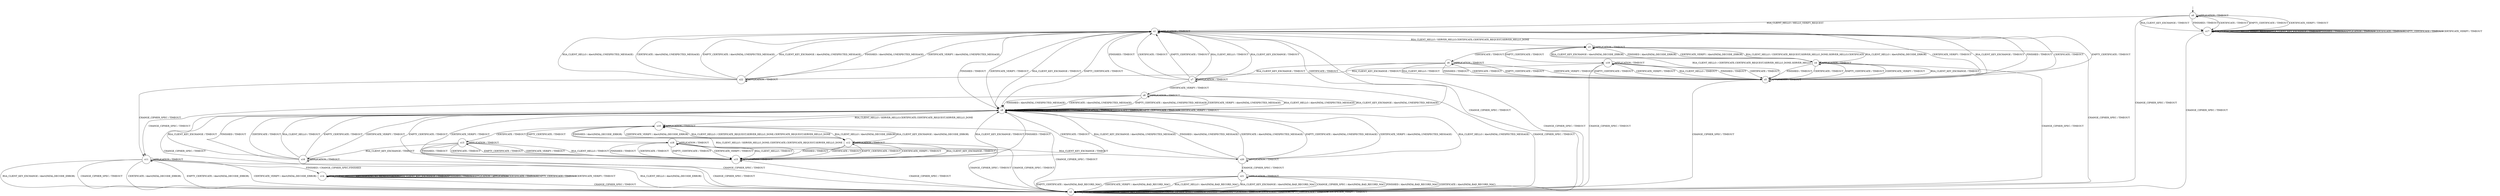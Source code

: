 digraph g {
__start0 [label="" shape="none"];

	s0 [shape="circle" label="s0"];
	s1 [shape="circle" label="s1"];
	s2 [shape="circle" label="s2"];
	s3 [shape="circle" label="s3"];
	s4 [shape="circle" label="s4"];
	s5 [shape="circle" label="s5"];
	s6 [shape="circle" label="s6"];
	s7 [shape="circle" label="s7"];
	s8 [shape="circle" label="s8"];
	s9 [shape="circle" label="s9"];
	s10 [shape="circle" label="s10"];
	s11 [shape="circle" label="s11"];
	s12 [shape="circle" label="s12"];
	s13 [shape="circle" label="s13"];
	s14 [shape="circle" label="s14"];
	s15 [shape="circle" label="s15"];
	s16 [shape="circle" label="s16"];
	s17 [shape="circle" label="s17"];
	s18 [shape="circle" label="s18"];
	s19 [shape="circle" label="s19"];
	s20 [shape="circle" label="s20"];
	s21 [shape="circle" label="s21"];
	s22 [shape="circle" label="s22"];
	s0 -> s1 [label="RSA_CLIENT_HELLO / HELLO_VERIFY_REQUEST"];
	s0 -> s17 [label="RSA_CLIENT_KEY_EXCHANGE / TIMEOUT"];
	s0 -> s2 [label="CHANGE_CIPHER_SPEC / TIMEOUT"];
	s0 -> s17 [label="FINISHED / TIMEOUT"];
	s0 -> s0 [label="APPLICATION / TIMEOUT"];
	s0 -> s17 [label="CERTIFICATE / TIMEOUT"];
	s0 -> s17 [label="EMPTY_CERTIFICATE / TIMEOUT"];
	s0 -> s17 [label="CERTIFICATE_VERIFY / TIMEOUT"];
	s1 -> s3 [label="RSA_CLIENT_HELLO / SERVER_HELLO,CERTIFICATE,CERTIFICATE_REQUEST,SERVER_HELLO_DONE"];
	s1 -> s9 [label="RSA_CLIENT_KEY_EXCHANGE / TIMEOUT"];
	s1 -> s2 [label="CHANGE_CIPHER_SPEC / TIMEOUT"];
	s1 -> s9 [label="FINISHED / TIMEOUT"];
	s1 -> s1 [label="APPLICATION / TIMEOUT"];
	s1 -> s9 [label="CERTIFICATE / TIMEOUT"];
	s1 -> s9 [label="EMPTY_CERTIFICATE / TIMEOUT"];
	s1 -> s9 [label="CERTIFICATE_VERIFY / TIMEOUT"];
	s2 -> s2 [label="RSA_CLIENT_HELLO / TIMEOUT"];
	s2 -> s2 [label="RSA_CLIENT_KEY_EXCHANGE / TIMEOUT"];
	s2 -> s2 [label="CHANGE_CIPHER_SPEC / TIMEOUT"];
	s2 -> s2 [label="FINISHED / TIMEOUT"];
	s2 -> s2 [label="APPLICATION / TIMEOUT"];
	s2 -> s2 [label="CERTIFICATE / TIMEOUT"];
	s2 -> s2 [label="EMPTY_CERTIFICATE / TIMEOUT"];
	s2 -> s2 [label="CERTIFICATE_VERIFY / TIMEOUT"];
	s3 -> s4 [label="RSA_CLIENT_HELLO / Alert(FATAL,DECODE_ERROR)"];
	s3 -> s4 [label="RSA_CLIENT_KEY_EXCHANGE / Alert(FATAL,DECODE_ERROR)"];
	s3 -> s2 [label="CHANGE_CIPHER_SPEC / TIMEOUT"];
	s3 -> s4 [label="FINISHED / Alert(FATAL,DECODE_ERROR)"];
	s3 -> s3 [label="APPLICATION / TIMEOUT"];
	s3 -> s6 [label="CERTIFICATE / TIMEOUT"];
	s3 -> s19 [label="EMPTY_CERTIFICATE / TIMEOUT"];
	s3 -> s4 [label="CERTIFICATE_VERIFY / Alert(FATAL,DECODE_ERROR)"];
	s4 -> s3 [label="RSA_CLIENT_HELLO / CERTIFICATE_REQUEST,SERVER_HELLO_DONE,SERVER_HELLO,CERTIFICATE"];
	s4 -> s5 [label="RSA_CLIENT_KEY_EXCHANGE / TIMEOUT"];
	s4 -> s2 [label="CHANGE_CIPHER_SPEC / TIMEOUT"];
	s4 -> s5 [label="FINISHED / TIMEOUT"];
	s4 -> s4 [label="APPLICATION / TIMEOUT"];
	s4 -> s5 [label="CERTIFICATE / TIMEOUT"];
	s4 -> s5 [label="EMPTY_CERTIFICATE / TIMEOUT"];
	s4 -> s5 [label="CERTIFICATE_VERIFY / TIMEOUT"];
	s5 -> s3 [label="RSA_CLIENT_HELLO / CERTIFICATE,CERTIFICATE_REQUEST,SERVER_HELLO_DONE,SERVER_HELLO"];
	s5 -> s1 [label="RSA_CLIENT_KEY_EXCHANGE / TIMEOUT"];
	s5 -> s2 [label="CHANGE_CIPHER_SPEC / TIMEOUT"];
	s5 -> s1 [label="FINISHED / TIMEOUT"];
	s5 -> s5 [label="APPLICATION / TIMEOUT"];
	s5 -> s1 [label="CERTIFICATE / TIMEOUT"];
	s5 -> s1 [label="EMPTY_CERTIFICATE / TIMEOUT"];
	s5 -> s1 [label="CERTIFICATE_VERIFY / TIMEOUT"];
	s6 -> s5 [label="RSA_CLIENT_HELLO / TIMEOUT"];
	s6 -> s7 [label="RSA_CLIENT_KEY_EXCHANGE / TIMEOUT"];
	s6 -> s2 [label="CHANGE_CIPHER_SPEC / TIMEOUT"];
	s6 -> s5 [label="FINISHED / TIMEOUT"];
	s6 -> s6 [label="APPLICATION / TIMEOUT"];
	s6 -> s5 [label="CERTIFICATE / TIMEOUT"];
	s6 -> s5 [label="EMPTY_CERTIFICATE / TIMEOUT"];
	s6 -> s5 [label="CERTIFICATE_VERIFY / TIMEOUT"];
	s7 -> s1 [label="RSA_CLIENT_HELLO / TIMEOUT"];
	s7 -> s1 [label="RSA_CLIENT_KEY_EXCHANGE / TIMEOUT"];
	s7 -> s2 [label="CHANGE_CIPHER_SPEC / TIMEOUT"];
	s7 -> s1 [label="FINISHED / TIMEOUT"];
	s7 -> s7 [label="APPLICATION / TIMEOUT"];
	s7 -> s1 [label="CERTIFICATE / TIMEOUT"];
	s7 -> s1 [label="EMPTY_CERTIFICATE / TIMEOUT"];
	s7 -> s8 [label="CERTIFICATE_VERIFY / TIMEOUT"];
	s8 -> s9 [label="RSA_CLIENT_HELLO / Alert(FATAL,UNEXPECTED_MESSAGE)"];
	s8 -> s9 [label="RSA_CLIENT_KEY_EXCHANGE / Alert(FATAL,UNEXPECTED_MESSAGE)"];
	s8 -> s11 [label="CHANGE_CIPHER_SPEC / TIMEOUT"];
	s8 -> s9 [label="FINISHED / Alert(FATAL,UNEXPECTED_MESSAGE)"];
	s8 -> s8 [label="APPLICATION / TIMEOUT"];
	s8 -> s9 [label="CERTIFICATE / Alert(FATAL,UNEXPECTED_MESSAGE)"];
	s8 -> s9 [label="EMPTY_CERTIFICATE / Alert(FATAL,UNEXPECTED_MESSAGE)"];
	s8 -> s9 [label="CERTIFICATE_VERIFY / Alert(FATAL,UNEXPECTED_MESSAGE)"];
	s9 -> s10 [label="RSA_CLIENT_HELLO / SERVER_HELLO,CERTIFICATE,CERTIFICATE_REQUEST,SERVER_HELLO_DONE"];
	s9 -> s9 [label="RSA_CLIENT_KEY_EXCHANGE / TIMEOUT"];
	s9 -> s2 [label="CHANGE_CIPHER_SPEC / TIMEOUT"];
	s9 -> s9 [label="FINISHED / TIMEOUT"];
	s9 -> s9 [label="APPLICATION / TIMEOUT"];
	s9 -> s9 [label="CERTIFICATE / TIMEOUT"];
	s9 -> s9 [label="EMPTY_CERTIFICATE / TIMEOUT"];
	s9 -> s9 [label="CERTIFICATE_VERIFY / TIMEOUT"];
	s10 -> s12 [label="RSA_CLIENT_HELLO / Alert(FATAL,DECODE_ERROR)"];
	s10 -> s12 [label="RSA_CLIENT_KEY_EXCHANGE / Alert(FATAL,DECODE_ERROR)"];
	s10 -> s2 [label="CHANGE_CIPHER_SPEC / TIMEOUT"];
	s10 -> s12 [label="FINISHED / Alert(FATAL,DECODE_ERROR)"];
	s10 -> s10 [label="APPLICATION / TIMEOUT"];
	s10 -> s13 [label="CERTIFICATE / TIMEOUT"];
	s10 -> s18 [label="EMPTY_CERTIFICATE / TIMEOUT"];
	s10 -> s12 [label="CERTIFICATE_VERIFY / Alert(FATAL,DECODE_ERROR)"];
	s11 -> s2 [label="RSA_CLIENT_HELLO / Alert(FATAL,DECODE_ERROR)"];
	s11 -> s2 [label="RSA_CLIENT_KEY_EXCHANGE / Alert(FATAL,DECODE_ERROR)"];
	s11 -> s2 [label="CHANGE_CIPHER_SPEC / TIMEOUT"];
	s11 -> s14 [label="FINISHED / CHANGE_CIPHER_SPEC,FINISHED"];
	s11 -> s11 [label="APPLICATION / TIMEOUT"];
	s11 -> s2 [label="CERTIFICATE / Alert(FATAL,DECODE_ERROR)"];
	s11 -> s2 [label="EMPTY_CERTIFICATE / Alert(FATAL,DECODE_ERROR)"];
	s11 -> s2 [label="CERTIFICATE_VERIFY / Alert(FATAL,DECODE_ERROR)"];
	s12 -> s10 [label="RSA_CLIENT_HELLO / CERTIFICATE_REQUEST,SERVER_HELLO_DONE,CERTIFICATE_REQUEST,SERVER_HELLO_DONE"];
	s12 -> s15 [label="RSA_CLIENT_KEY_EXCHANGE / TIMEOUT"];
	s12 -> s2 [label="CHANGE_CIPHER_SPEC / TIMEOUT"];
	s12 -> s15 [label="FINISHED / TIMEOUT"];
	s12 -> s12 [label="APPLICATION / TIMEOUT"];
	s12 -> s15 [label="CERTIFICATE / TIMEOUT"];
	s12 -> s15 [label="EMPTY_CERTIFICATE / TIMEOUT"];
	s12 -> s15 [label="CERTIFICATE_VERIFY / TIMEOUT"];
	s13 -> s15 [label="RSA_CLIENT_HELLO / TIMEOUT"];
	s13 -> s16 [label="RSA_CLIENT_KEY_EXCHANGE / TIMEOUT"];
	s13 -> s2 [label="CHANGE_CIPHER_SPEC / TIMEOUT"];
	s13 -> s15 [label="FINISHED / TIMEOUT"];
	s13 -> s13 [label="APPLICATION / TIMEOUT"];
	s13 -> s15 [label="CERTIFICATE / TIMEOUT"];
	s13 -> s15 [label="EMPTY_CERTIFICATE / TIMEOUT"];
	s13 -> s15 [label="CERTIFICATE_VERIFY / TIMEOUT"];
	s14 -> s14 [label="RSA_CLIENT_HELLO / Alert(WARNING,NO_RENEGOTIATION)"];
	s14 -> s14 [label="RSA_CLIENT_KEY_EXCHANGE / TIMEOUT"];
	s14 -> s2 [label="CHANGE_CIPHER_SPEC / TIMEOUT"];
	s14 -> s14 [label="FINISHED / TIMEOUT"];
	s14 -> s14 [label="APPLICATION / APPLICATION"];
	s14 -> s14 [label="CERTIFICATE / TIMEOUT"];
	s14 -> s14 [label="EMPTY_CERTIFICATE / TIMEOUT"];
	s14 -> s14 [label="CERTIFICATE_VERIFY / TIMEOUT"];
	s15 -> s10 [label="RSA_CLIENT_HELLO / SERVER_HELLO_DONE,CERTIFICATE,CERTIFICATE_REQUEST,SERVER_HELLO_DONE"];
	s15 -> s9 [label="RSA_CLIENT_KEY_EXCHANGE / TIMEOUT"];
	s15 -> s2 [label="CHANGE_CIPHER_SPEC / TIMEOUT"];
	s15 -> s9 [label="FINISHED / TIMEOUT"];
	s15 -> s15 [label="APPLICATION / TIMEOUT"];
	s15 -> s9 [label="CERTIFICATE / TIMEOUT"];
	s15 -> s9 [label="EMPTY_CERTIFICATE / TIMEOUT"];
	s15 -> s9 [label="CERTIFICATE_VERIFY / TIMEOUT"];
	s16 -> s9 [label="RSA_CLIENT_HELLO / TIMEOUT"];
	s16 -> s9 [label="RSA_CLIENT_KEY_EXCHANGE / TIMEOUT"];
	s16 -> s2 [label="CHANGE_CIPHER_SPEC / TIMEOUT"];
	s16 -> s9 [label="FINISHED / TIMEOUT"];
	s16 -> s16 [label="APPLICATION / TIMEOUT"];
	s16 -> s9 [label="CERTIFICATE / TIMEOUT"];
	s16 -> s9 [label="EMPTY_CERTIFICATE / TIMEOUT"];
	s16 -> s9 [label="CERTIFICATE_VERIFY / TIMEOUT"];
	s17 -> s17 [label="RSA_CLIENT_HELLO / HELLO_VERIFY_REQUEST"];
	s17 -> s17 [label="RSA_CLIENT_KEY_EXCHANGE / TIMEOUT"];
	s17 -> s2 [label="CHANGE_CIPHER_SPEC / TIMEOUT"];
	s17 -> s17 [label="FINISHED / TIMEOUT"];
	s17 -> s17 [label="APPLICATION / TIMEOUT"];
	s17 -> s17 [label="CERTIFICATE / TIMEOUT"];
	s17 -> s17 [label="EMPTY_CERTIFICATE / TIMEOUT"];
	s17 -> s17 [label="CERTIFICATE_VERIFY / TIMEOUT"];
	s18 -> s15 [label="RSA_CLIENT_HELLO / TIMEOUT"];
	s18 -> s20 [label="RSA_CLIENT_KEY_EXCHANGE / TIMEOUT"];
	s18 -> s2 [label="CHANGE_CIPHER_SPEC / TIMEOUT"];
	s18 -> s15 [label="FINISHED / TIMEOUT"];
	s18 -> s18 [label="APPLICATION / TIMEOUT"];
	s18 -> s15 [label="CERTIFICATE / TIMEOUT"];
	s18 -> s15 [label="EMPTY_CERTIFICATE / TIMEOUT"];
	s18 -> s15 [label="CERTIFICATE_VERIFY / TIMEOUT"];
	s19 -> s5 [label="RSA_CLIENT_HELLO / TIMEOUT"];
	s19 -> s22 [label="RSA_CLIENT_KEY_EXCHANGE / TIMEOUT"];
	s19 -> s2 [label="CHANGE_CIPHER_SPEC / TIMEOUT"];
	s19 -> s5 [label="FINISHED / TIMEOUT"];
	s19 -> s19 [label="APPLICATION / TIMEOUT"];
	s19 -> s5 [label="CERTIFICATE / TIMEOUT"];
	s19 -> s5 [label="EMPTY_CERTIFICATE / TIMEOUT"];
	s19 -> s5 [label="CERTIFICATE_VERIFY / TIMEOUT"];
	s20 -> s9 [label="RSA_CLIENT_HELLO / Alert(FATAL,UNEXPECTED_MESSAGE)"];
	s20 -> s9 [label="RSA_CLIENT_KEY_EXCHANGE / Alert(FATAL,UNEXPECTED_MESSAGE)"];
	s20 -> s21 [label="CHANGE_CIPHER_SPEC / TIMEOUT"];
	s20 -> s9 [label="FINISHED / Alert(FATAL,UNEXPECTED_MESSAGE)"];
	s20 -> s20 [label="APPLICATION / TIMEOUT"];
	s20 -> s9 [label="CERTIFICATE / Alert(FATAL,UNEXPECTED_MESSAGE)"];
	s20 -> s9 [label="EMPTY_CERTIFICATE / Alert(FATAL,UNEXPECTED_MESSAGE)"];
	s20 -> s9 [label="CERTIFICATE_VERIFY / Alert(FATAL,UNEXPECTED_MESSAGE)"];
	s21 -> s2 [label="RSA_CLIENT_HELLO / Alert(FATAL,BAD_RECORD_MAC)"];
	s21 -> s2 [label="RSA_CLIENT_KEY_EXCHANGE / Alert(FATAL,BAD_RECORD_MAC)"];
	s21 -> s2 [label="CHANGE_CIPHER_SPEC / Alert(FATAL,BAD_RECORD_MAC)"];
	s21 -> s2 [label="FINISHED / Alert(FATAL,BAD_RECORD_MAC)"];
	s21 -> s21 [label="APPLICATION / TIMEOUT"];
	s21 -> s2 [label="CERTIFICATE / Alert(FATAL,BAD_RECORD_MAC)"];
	s21 -> s2 [label="EMPTY_CERTIFICATE / Alert(FATAL,BAD_RECORD_MAC)"];
	s21 -> s2 [label="CERTIFICATE_VERIFY / Alert(FATAL,BAD_RECORD_MAC)"];
	s22 -> s1 [label="RSA_CLIENT_HELLO / Alert(FATAL,UNEXPECTED_MESSAGE)"];
	s22 -> s1 [label="RSA_CLIENT_KEY_EXCHANGE / Alert(FATAL,UNEXPECTED_MESSAGE)"];
	s22 -> s11 [label="CHANGE_CIPHER_SPEC / TIMEOUT"];
	s22 -> s1 [label="FINISHED / Alert(FATAL,UNEXPECTED_MESSAGE)"];
	s22 -> s22 [label="APPLICATION / TIMEOUT"];
	s22 -> s1 [label="CERTIFICATE / Alert(FATAL,UNEXPECTED_MESSAGE)"];
	s22 -> s1 [label="EMPTY_CERTIFICATE / Alert(FATAL,UNEXPECTED_MESSAGE)"];
	s22 -> s1 [label="CERTIFICATE_VERIFY / Alert(FATAL,UNEXPECTED_MESSAGE)"];

__start0 -> s0;
}
